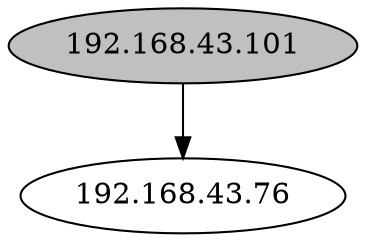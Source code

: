 digraph DAG {
S0[label="192.168.43.101",fillcolor=grey,style=filled];
S1[label="192.168.43.76"];
S0 -> S1
}